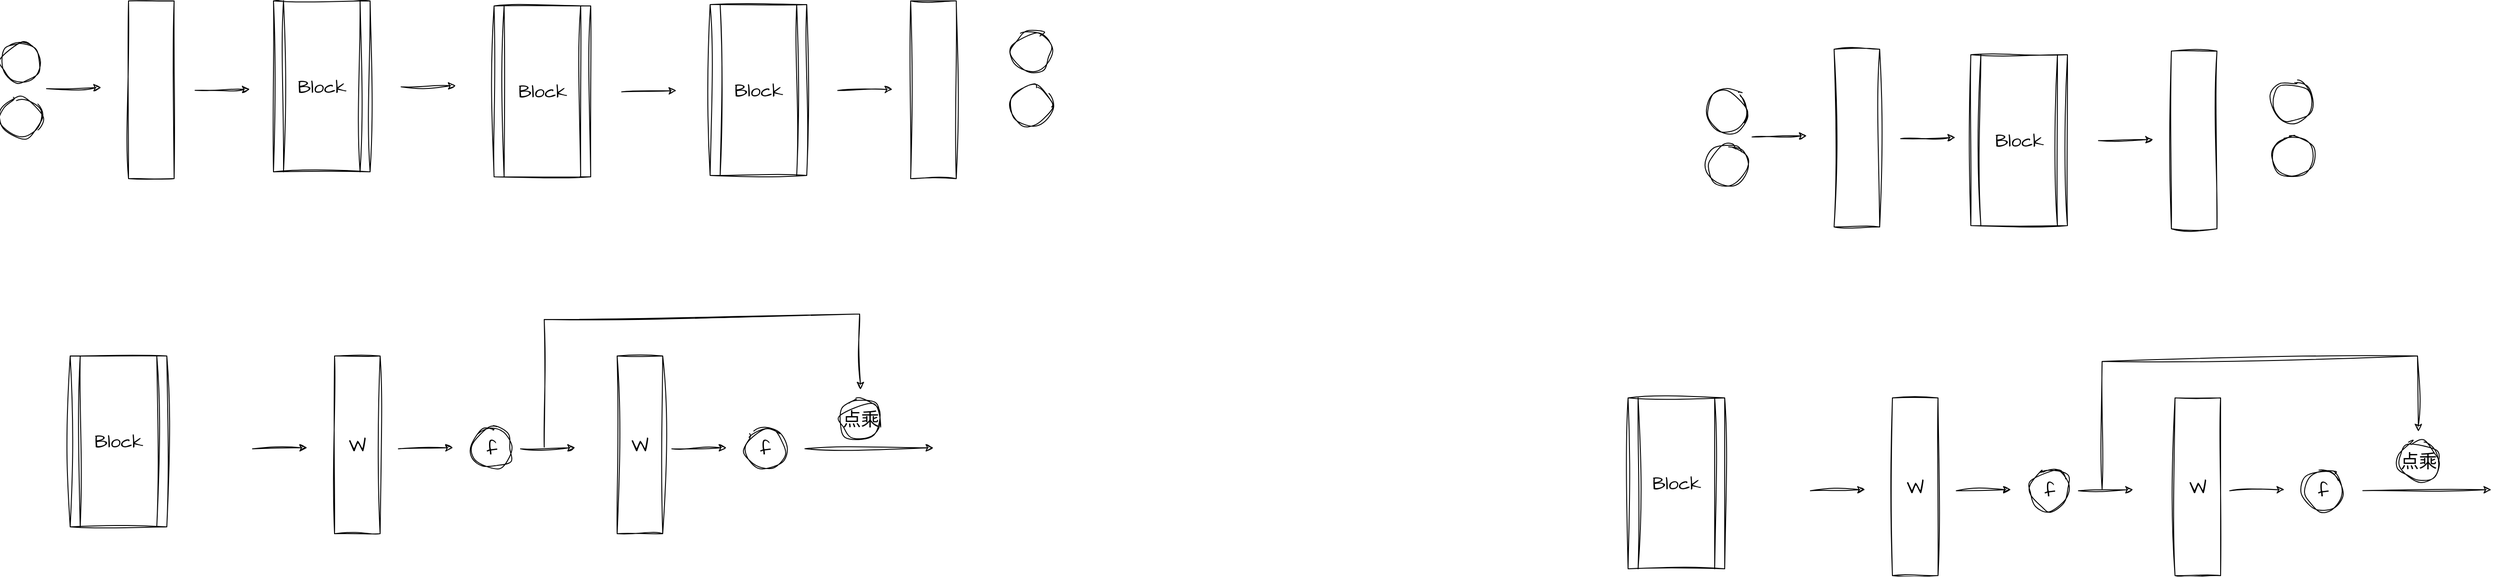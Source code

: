 <mxfile version="21.6.5" type="github">
  <diagram name="第 1 页" id="99LrgCuY8dMpkUbfyUKW">
    <mxGraphModel dx="2413" dy="938" grid="0" gridSize="10" guides="1" tooltips="1" connect="1" arrows="1" fold="1" page="1" pageScale="1" pageWidth="827" pageHeight="1169" math="1" shadow="0">
      <root>
        <mxCell id="0" />
        <mxCell id="1" parent="0" />
        <mxCell id="BA_Z5eX-vC3Ro55MNIHe-1" value="" style="rounded=0;whiteSpace=wrap;html=1;sketch=1;curveFitting=1;jiggle=2;" vertex="1" parent="1">
          <mxGeometry x="-372" y="456" width="50" height="195" as="geometry" />
        </mxCell>
        <mxCell id="BA_Z5eX-vC3Ro55MNIHe-2" value="" style="ellipse;whiteSpace=wrap;html=1;aspect=fixed;sketch=1;curveFitting=1;jiggle=2;" vertex="1" parent="1">
          <mxGeometry x="-512" y="501" width="45" height="45" as="geometry" />
        </mxCell>
        <mxCell id="BA_Z5eX-vC3Ro55MNIHe-3" value="" style="ellipse;whiteSpace=wrap;html=1;aspect=fixed;sketch=1;curveFitting=1;jiggle=2;" vertex="1" parent="1">
          <mxGeometry x="-512" y="561" width="45" height="45" as="geometry" />
        </mxCell>
        <mxCell id="BA_Z5eX-vC3Ro55MNIHe-4" value="" style="endArrow=classic;html=1;rounded=0;sketch=1;hachureGap=4;jiggle=2;curveFitting=1;fontFamily=Architects Daughter;fontSource=https%3A%2F%2Ffonts.googleapis.com%2Fcss%3Ffamily%3DArchitects%2BDaughter;fontSize=16;" edge="1" parent="1">
          <mxGeometry width="50" height="50" relative="1" as="geometry">
            <mxPoint x="-462" y="552.25" as="sourcePoint" />
            <mxPoint x="-402" y="551" as="targetPoint" />
          </mxGeometry>
        </mxCell>
        <mxCell id="BA_Z5eX-vC3Ro55MNIHe-6" value="Block" style="shape=process;whiteSpace=wrap;html=1;backgroundOutline=1;sketch=1;hachureGap=4;jiggle=2;curveFitting=1;fontFamily=Architects Daughter;fontSource=https%3A%2F%2Ffonts.googleapis.com%2Fcss%3Ffamily%3DArchitects%2BDaughter;fontSize=20;" vertex="1" parent="1">
          <mxGeometry x="266" y="460" width="106" height="187.5" as="geometry" />
        </mxCell>
        <mxCell id="BA_Z5eX-vC3Ro55MNIHe-7" value="" style="rounded=0;whiteSpace=wrap;html=1;sketch=1;curveFitting=1;jiggle=2;" vertex="1" parent="1">
          <mxGeometry x="486" y="456" width="50" height="195" as="geometry" />
        </mxCell>
        <mxCell id="BA_Z5eX-vC3Ro55MNIHe-9" value="" style="endArrow=classic;html=1;rounded=0;sketch=1;hachureGap=4;jiggle=2;curveFitting=1;fontFamily=Architects Daughter;fontSource=https%3A%2F%2Ffonts.googleapis.com%2Fcss%3Ffamily%3DArchitects%2BDaughter;fontSize=16;" edge="1" parent="1">
          <mxGeometry width="50" height="50" relative="1" as="geometry">
            <mxPoint x="-299" y="554.13" as="sourcePoint" />
            <mxPoint x="-239" y="552.88" as="targetPoint" />
          </mxGeometry>
        </mxCell>
        <mxCell id="BA_Z5eX-vC3Ro55MNIHe-10" value="" style="endArrow=classic;html=1;rounded=0;sketch=1;hachureGap=4;jiggle=2;curveFitting=1;fontFamily=Architects Daughter;fontSource=https%3A%2F%2Ffonts.googleapis.com%2Fcss%3Ffamily%3DArchitects%2BDaughter;fontSize=16;" edge="1" parent="1">
          <mxGeometry width="50" height="50" relative="1" as="geometry">
            <mxPoint x="406" y="554.25" as="sourcePoint" />
            <mxPoint x="466" y="553" as="targetPoint" />
          </mxGeometry>
        </mxCell>
        <mxCell id="BA_Z5eX-vC3Ro55MNIHe-11" value="" style="ellipse;whiteSpace=wrap;html=1;aspect=fixed;sketch=1;curveFitting=1;jiggle=2;" vertex="1" parent="1">
          <mxGeometry x="596" y="489" width="45" height="45" as="geometry" />
        </mxCell>
        <mxCell id="BA_Z5eX-vC3Ro55MNIHe-12" value="" style="ellipse;whiteSpace=wrap;html=1;aspect=fixed;sketch=1;curveFitting=1;jiggle=2;" vertex="1" parent="1">
          <mxGeometry x="596" y="549" width="45" height="45" as="geometry" />
        </mxCell>
        <mxCell id="BA_Z5eX-vC3Ro55MNIHe-13" value="Block" style="shape=process;whiteSpace=wrap;html=1;backgroundOutline=1;sketch=1;hachureGap=4;jiggle=2;curveFitting=1;fontFamily=Architects Daughter;fontSource=https%3A%2F%2Ffonts.googleapis.com%2Fcss%3Ffamily%3DArchitects%2BDaughter;fontSize=20;" vertex="1" parent="1">
          <mxGeometry x="-436" y="845.5" width="106" height="187.5" as="geometry" />
        </mxCell>
        <mxCell id="BA_Z5eX-vC3Ro55MNIHe-14" value="&lt;font face=&quot;Architects Daughter&quot;&gt;&lt;span style=&quot;font-size: 20px;&quot;&gt;W&lt;br&gt;&lt;/span&gt;&lt;/font&gt;" style="rounded=0;whiteSpace=wrap;html=1;sketch=1;curveFitting=1;jiggle=2;" vertex="1" parent="1">
          <mxGeometry x="-146" y="845.5" width="50" height="195" as="geometry" />
        </mxCell>
        <mxCell id="BA_Z5eX-vC3Ro55MNIHe-15" value="" style="endArrow=classic;html=1;rounded=0;sketch=1;hachureGap=4;jiggle=2;curveFitting=1;fontFamily=Architects Daughter;fontSource=https%3A%2F%2Ffonts.googleapis.com%2Fcss%3Ffamily%3DArchitects%2BDaughter;fontSize=16;" edge="1" parent="1">
          <mxGeometry width="50" height="50" relative="1" as="geometry">
            <mxPoint x="-236" y="947.37" as="sourcePoint" />
            <mxPoint x="-176" y="946.12" as="targetPoint" />
          </mxGeometry>
        </mxCell>
        <mxCell id="BA_Z5eX-vC3Ro55MNIHe-16" value="" style="endArrow=classic;html=1;rounded=0;sketch=1;hachureGap=4;jiggle=2;curveFitting=1;fontFamily=Architects Daughter;fontSource=https%3A%2F%2Ffonts.googleapis.com%2Fcss%3Ffamily%3DArchitects%2BDaughter;fontSize=16;" edge="1" parent="1">
          <mxGeometry width="50" height="50" relative="1" as="geometry">
            <mxPoint x="58" y="947.37" as="sourcePoint" />
            <mxPoint x="118" y="946.12" as="targetPoint" />
          </mxGeometry>
        </mxCell>
        <mxCell id="BA_Z5eX-vC3Ro55MNIHe-18" value="&lt;font style=&quot;font-size: 20px;&quot; data-font-src=&quot;https://fonts.googleapis.com/css?family=Architects+Daughter&quot; face=&quot;Architects Daughter&quot;&gt;W&lt;/font&gt;" style="rounded=0;whiteSpace=wrap;html=1;sketch=1;curveFitting=1;jiggle=2;" vertex="1" parent="1">
          <mxGeometry x="164" y="845.5" width="50" height="195" as="geometry" />
        </mxCell>
        <mxCell id="BA_Z5eX-vC3Ro55MNIHe-19" value="&lt;font style=&quot;font-size: 20px;&quot; data-font-src=&quot;https://fonts.googleapis.com/css?family=Architects+Daughter&quot; face=&quot;Architects Daughter&quot;&gt;f&lt;/font&gt;" style="ellipse;whiteSpace=wrap;html=1;aspect=fixed;sketch=1;curveFitting=1;jiggle=2;" vertex="1" parent="1">
          <mxGeometry x="4" y="924.25" width="45" height="45" as="geometry" />
        </mxCell>
        <mxCell id="BA_Z5eX-vC3Ro55MNIHe-20" value="" style="endArrow=classic;html=1;rounded=0;sketch=1;hachureGap=4;jiggle=2;curveFitting=1;fontFamily=Architects Daughter;fontSource=https%3A%2F%2Ffonts.googleapis.com%2Fcss%3Ffamily%3DArchitects%2BDaughter;fontSize=16;" edge="1" parent="1">
          <mxGeometry width="50" height="50" relative="1" as="geometry">
            <mxPoint x="-76" y="947.37" as="sourcePoint" />
            <mxPoint x="-16" y="946.12" as="targetPoint" />
          </mxGeometry>
        </mxCell>
        <mxCell id="BA_Z5eX-vC3Ro55MNIHe-21" value="&lt;font style=&quot;font-size: 20px;&quot; data-font-src=&quot;https://fonts.googleapis.com/css?family=Architects+Daughter&quot; face=&quot;Architects Daughter&quot;&gt;f&lt;/font&gt;" style="ellipse;whiteSpace=wrap;html=1;aspect=fixed;sketch=1;curveFitting=1;jiggle=2;" vertex="1" parent="1">
          <mxGeometry x="304" y="924.25" width="45" height="45" as="geometry" />
        </mxCell>
        <mxCell id="BA_Z5eX-vC3Ro55MNIHe-22" value="" style="endArrow=classic;html=1;rounded=0;sketch=1;hachureGap=4;jiggle=2;curveFitting=1;fontFamily=Architects Daughter;fontSource=https%3A%2F%2Ffonts.googleapis.com%2Fcss%3Ffamily%3DArchitects%2BDaughter;fontSize=16;" edge="1" parent="1">
          <mxGeometry width="50" height="50" relative="1" as="geometry">
            <mxPoint x="224" y="947.37" as="sourcePoint" />
            <mxPoint x="284" y="946.12" as="targetPoint" />
          </mxGeometry>
        </mxCell>
        <mxCell id="BA_Z5eX-vC3Ro55MNIHe-23" value="" style="endArrow=classic;html=1;rounded=0;sketch=1;hachureGap=4;jiggle=2;curveFitting=1;fontFamily=Architects Daughter;fontSource=https%3A%2F%2Ffonts.googleapis.com%2Fcss%3Ffamily%3DArchitects%2BDaughter;fontSize=16;" edge="1" parent="1">
          <mxGeometry width="50" height="50" relative="1" as="geometry">
            <mxPoint x="84" y="945.5" as="sourcePoint" />
            <mxPoint x="431" y="882.5" as="targetPoint" />
            <Array as="points">
              <mxPoint x="84" y="805.5" />
              <mxPoint x="430" y="799.5" />
            </Array>
          </mxGeometry>
        </mxCell>
        <mxCell id="BA_Z5eX-vC3Ro55MNIHe-31" value="&lt;font face=&quot;Architects Daughter&quot;&gt;&lt;span style=&quot;font-size: 20px;&quot;&gt;点乘&lt;br&gt;&lt;/span&gt;&lt;/font&gt;" style="ellipse;whiteSpace=wrap;html=1;aspect=fixed;sketch=1;curveFitting=1;jiggle=2;" vertex="1" parent="1">
          <mxGeometry x="409" y="892.5" width="45" height="45" as="geometry" />
        </mxCell>
        <mxCell id="BA_Z5eX-vC3Ro55MNIHe-25" value="" style="endArrow=classic;html=1;rounded=0;sketch=1;hachureGap=4;jiggle=2;curveFitting=1;fontFamily=Architects Daughter;fontSource=https%3A%2F%2Ffonts.googleapis.com%2Fcss%3Ffamily%3DArchitects%2BDaughter;fontSize=16;" edge="1" parent="1">
          <mxGeometry width="50" height="50" relative="1" as="geometry">
            <mxPoint x="370" y="947.25" as="sourcePoint" />
            <mxPoint x="511" y="946.25" as="targetPoint" />
          </mxGeometry>
        </mxCell>
        <mxCell id="BA_Z5eX-vC3Ro55MNIHe-33" value="Block" style="shape=process;whiteSpace=wrap;html=1;backgroundOutline=1;sketch=1;hachureGap=4;jiggle=2;curveFitting=1;fontFamily=Architects Daughter;fontSource=https%3A%2F%2Ffonts.googleapis.com%2Fcss%3Ffamily%3DArchitects%2BDaughter;fontSize=20;" vertex="1" parent="1">
          <mxGeometry x="1273" y="891.5" width="106" height="187.5" as="geometry" />
        </mxCell>
        <mxCell id="BA_Z5eX-vC3Ro55MNIHe-34" value="&lt;font face=&quot;Architects Daughter&quot;&gt;&lt;span style=&quot;font-size: 20px;&quot;&gt;W&lt;br&gt;&lt;/span&gt;&lt;/font&gt;" style="rounded=0;whiteSpace=wrap;html=1;sketch=1;curveFitting=1;jiggle=2;" vertex="1" parent="1">
          <mxGeometry x="1563" y="891.5" width="50" height="195" as="geometry" />
        </mxCell>
        <mxCell id="BA_Z5eX-vC3Ro55MNIHe-35" value="" style="endArrow=classic;html=1;rounded=0;sketch=1;hachureGap=4;jiggle=2;curveFitting=1;fontFamily=Architects Daughter;fontSource=https%3A%2F%2Ffonts.googleapis.com%2Fcss%3Ffamily%3DArchitects%2BDaughter;fontSize=16;" edge="1" parent="1">
          <mxGeometry width="50" height="50" relative="1" as="geometry">
            <mxPoint x="1473" y="993.37" as="sourcePoint" />
            <mxPoint x="1533" y="992.12" as="targetPoint" />
          </mxGeometry>
        </mxCell>
        <mxCell id="BA_Z5eX-vC3Ro55MNIHe-36" value="" style="endArrow=classic;html=1;rounded=0;sketch=1;hachureGap=4;jiggle=2;curveFitting=1;fontFamily=Architects Daughter;fontSource=https%3A%2F%2Ffonts.googleapis.com%2Fcss%3Ffamily%3DArchitects%2BDaughter;fontSize=16;" edge="1" parent="1">
          <mxGeometry width="50" height="50" relative="1" as="geometry">
            <mxPoint x="1767" y="993.37" as="sourcePoint" />
            <mxPoint x="1827" y="992.12" as="targetPoint" />
          </mxGeometry>
        </mxCell>
        <mxCell id="BA_Z5eX-vC3Ro55MNIHe-37" value="&lt;font style=&quot;font-size: 20px;&quot; data-font-src=&quot;https://fonts.googleapis.com/css?family=Architects+Daughter&quot; face=&quot;Architects Daughter&quot;&gt;W&lt;/font&gt;" style="rounded=0;whiteSpace=wrap;html=1;sketch=1;curveFitting=1;jiggle=2;" vertex="1" parent="1">
          <mxGeometry x="1873" y="891.5" width="50" height="195" as="geometry" />
        </mxCell>
        <mxCell id="BA_Z5eX-vC3Ro55MNIHe-38" value="&lt;font style=&quot;font-size: 20px;&quot; data-font-src=&quot;https://fonts.googleapis.com/css?family=Architects+Daughter&quot; face=&quot;Architects Daughter&quot;&gt;f&lt;/font&gt;" style="ellipse;whiteSpace=wrap;html=1;aspect=fixed;sketch=1;curveFitting=1;jiggle=2;" vertex="1" parent="1">
          <mxGeometry x="1713" y="970.25" width="45" height="45" as="geometry" />
        </mxCell>
        <mxCell id="BA_Z5eX-vC3Ro55MNIHe-39" value="" style="endArrow=classic;html=1;rounded=0;sketch=1;hachureGap=4;jiggle=2;curveFitting=1;fontFamily=Architects Daughter;fontSource=https%3A%2F%2Ffonts.googleapis.com%2Fcss%3Ffamily%3DArchitects%2BDaughter;fontSize=16;" edge="1" parent="1">
          <mxGeometry width="50" height="50" relative="1" as="geometry">
            <mxPoint x="1633" y="993.37" as="sourcePoint" />
            <mxPoint x="1693" y="992.12" as="targetPoint" />
          </mxGeometry>
        </mxCell>
        <mxCell id="BA_Z5eX-vC3Ro55MNIHe-40" value="&lt;font style=&quot;font-size: 20px;&quot; data-font-src=&quot;https://fonts.googleapis.com/css?family=Architects+Daughter&quot; face=&quot;Architects Daughter&quot;&gt;f&lt;/font&gt;" style="ellipse;whiteSpace=wrap;html=1;aspect=fixed;sketch=1;curveFitting=1;jiggle=2;" vertex="1" parent="1">
          <mxGeometry x="2013" y="970.25" width="45" height="45" as="geometry" />
        </mxCell>
        <mxCell id="BA_Z5eX-vC3Ro55MNIHe-41" value="" style="endArrow=classic;html=1;rounded=0;sketch=1;hachureGap=4;jiggle=2;curveFitting=1;fontFamily=Architects Daughter;fontSource=https%3A%2F%2Ffonts.googleapis.com%2Fcss%3Ffamily%3DArchitects%2BDaughter;fontSize=16;" edge="1" parent="1">
          <mxGeometry width="50" height="50" relative="1" as="geometry">
            <mxPoint x="1933" y="993.37" as="sourcePoint" />
            <mxPoint x="1993" y="992.12" as="targetPoint" />
          </mxGeometry>
        </mxCell>
        <mxCell id="BA_Z5eX-vC3Ro55MNIHe-42" value="" style="endArrow=classic;html=1;rounded=0;sketch=1;hachureGap=4;jiggle=2;curveFitting=1;fontFamily=Architects Daughter;fontSource=https%3A%2F%2Ffonts.googleapis.com%2Fcss%3Ffamily%3DArchitects%2BDaughter;fontSize=16;" edge="1" parent="1">
          <mxGeometry width="50" height="50" relative="1" as="geometry">
            <mxPoint x="1793" y="991.5" as="sourcePoint" />
            <mxPoint x="2140" y="928.5" as="targetPoint" />
            <Array as="points">
              <mxPoint x="1793" y="851.5" />
              <mxPoint x="2139" y="845.5" />
            </Array>
          </mxGeometry>
        </mxCell>
        <mxCell id="BA_Z5eX-vC3Ro55MNIHe-43" value="&lt;font face=&quot;Architects Daughter&quot;&gt;&lt;span style=&quot;font-size: 20px;&quot;&gt;点乘&lt;br&gt;&lt;/span&gt;&lt;/font&gt;" style="ellipse;whiteSpace=wrap;html=1;aspect=fixed;sketch=1;curveFitting=1;jiggle=2;" vertex="1" parent="1">
          <mxGeometry x="2118" y="938.5" width="45" height="45" as="geometry" />
        </mxCell>
        <mxCell id="BA_Z5eX-vC3Ro55MNIHe-44" value="" style="endArrow=classic;html=1;rounded=0;sketch=1;hachureGap=4;jiggle=2;curveFitting=1;fontFamily=Architects Daughter;fontSource=https%3A%2F%2Ffonts.googleapis.com%2Fcss%3Ffamily%3DArchitects%2BDaughter;fontSize=16;" edge="1" parent="1">
          <mxGeometry width="50" height="50" relative="1" as="geometry">
            <mxPoint x="2079" y="993.25" as="sourcePoint" />
            <mxPoint x="2220" y="992.25" as="targetPoint" />
          </mxGeometry>
        </mxCell>
        <mxCell id="BA_Z5eX-vC3Ro55MNIHe-45" value="" style="rounded=0;whiteSpace=wrap;html=1;sketch=1;curveFitting=1;jiggle=2;" vertex="1" parent="1">
          <mxGeometry x="1499" y="509" width="50" height="195" as="geometry" />
        </mxCell>
        <mxCell id="BA_Z5eX-vC3Ro55MNIHe-46" value="" style="ellipse;whiteSpace=wrap;html=1;aspect=fixed;sketch=1;curveFitting=1;jiggle=2;" vertex="1" parent="1">
          <mxGeometry x="1359" y="554" width="45" height="45" as="geometry" />
        </mxCell>
        <mxCell id="BA_Z5eX-vC3Ro55MNIHe-47" value="" style="ellipse;whiteSpace=wrap;html=1;aspect=fixed;sketch=1;curveFitting=1;jiggle=2;" vertex="1" parent="1">
          <mxGeometry x="1359" y="614" width="45" height="45" as="geometry" />
        </mxCell>
        <mxCell id="BA_Z5eX-vC3Ro55MNIHe-48" value="" style="endArrow=classic;html=1;rounded=0;sketch=1;hachureGap=4;jiggle=2;curveFitting=1;fontFamily=Architects Daughter;fontSource=https%3A%2F%2Ffonts.googleapis.com%2Fcss%3Ffamily%3DArchitects%2BDaughter;fontSize=16;" edge="1" parent="1">
          <mxGeometry width="50" height="50" relative="1" as="geometry">
            <mxPoint x="1409" y="605.25" as="sourcePoint" />
            <mxPoint x="1469" y="604" as="targetPoint" />
          </mxGeometry>
        </mxCell>
        <mxCell id="BA_Z5eX-vC3Ro55MNIHe-49" value="Block" style="shape=process;whiteSpace=wrap;html=1;backgroundOutline=1;sketch=1;hachureGap=4;jiggle=2;curveFitting=1;fontFamily=Architects Daughter;fontSource=https%3A%2F%2Ffonts.googleapis.com%2Fcss%3Ffamily%3DArchitects%2BDaughter;fontSize=20;" vertex="1" parent="1">
          <mxGeometry x="1649" y="515" width="106" height="187.5" as="geometry" />
        </mxCell>
        <mxCell id="BA_Z5eX-vC3Ro55MNIHe-50" value="" style="rounded=0;whiteSpace=wrap;html=1;sketch=1;curveFitting=1;jiggle=2;" vertex="1" parent="1">
          <mxGeometry x="1869" y="511" width="50" height="195" as="geometry" />
        </mxCell>
        <mxCell id="BA_Z5eX-vC3Ro55MNIHe-51" value="" style="endArrow=classic;html=1;rounded=0;sketch=1;hachureGap=4;jiggle=2;curveFitting=1;fontFamily=Architects Daughter;fontSource=https%3A%2F%2Ffonts.googleapis.com%2Fcss%3Ffamily%3DArchitects%2BDaughter;fontSize=16;" edge="1" parent="1">
          <mxGeometry width="50" height="50" relative="1" as="geometry">
            <mxPoint x="1572" y="607.13" as="sourcePoint" />
            <mxPoint x="1632" y="605.88" as="targetPoint" />
          </mxGeometry>
        </mxCell>
        <mxCell id="BA_Z5eX-vC3Ro55MNIHe-52" value="" style="endArrow=classic;html=1;rounded=0;sketch=1;hachureGap=4;jiggle=2;curveFitting=1;fontFamily=Architects Daughter;fontSource=https%3A%2F%2Ffonts.googleapis.com%2Fcss%3Ffamily%3DArchitects%2BDaughter;fontSize=16;" edge="1" parent="1">
          <mxGeometry width="50" height="50" relative="1" as="geometry">
            <mxPoint x="1789" y="609.25" as="sourcePoint" />
            <mxPoint x="1849" y="608" as="targetPoint" />
          </mxGeometry>
        </mxCell>
        <mxCell id="BA_Z5eX-vC3Ro55MNIHe-53" value="" style="ellipse;whiteSpace=wrap;html=1;aspect=fixed;sketch=1;curveFitting=1;jiggle=2;" vertex="1" parent="1">
          <mxGeometry x="1979" y="544" width="45" height="45" as="geometry" />
        </mxCell>
        <mxCell id="BA_Z5eX-vC3Ro55MNIHe-54" value="" style="ellipse;whiteSpace=wrap;html=1;aspect=fixed;sketch=1;curveFitting=1;jiggle=2;" vertex="1" parent="1">
          <mxGeometry x="1979" y="604" width="45" height="45" as="geometry" />
        </mxCell>
        <mxCell id="BA_Z5eX-vC3Ro55MNIHe-55" value="Block" style="shape=process;whiteSpace=wrap;html=1;backgroundOutline=1;sketch=1;hachureGap=4;jiggle=2;curveFitting=1;fontFamily=Architects Daughter;fontSource=https%3A%2F%2Ffonts.googleapis.com%2Fcss%3Ffamily%3DArchitects%2BDaughter;fontSize=20;" vertex="1" parent="1">
          <mxGeometry x="-213" y="456" width="106" height="187.5" as="geometry" />
        </mxCell>
        <mxCell id="BA_Z5eX-vC3Ro55MNIHe-56" value="" style="endArrow=classic;html=1;rounded=0;sketch=1;hachureGap=4;jiggle=2;curveFitting=1;fontFamily=Architects Daughter;fontSource=https%3A%2F%2Ffonts.googleapis.com%2Fcss%3Ffamily%3DArchitects%2BDaughter;fontSize=16;" edge="1" parent="1">
          <mxGeometry width="50" height="50" relative="1" as="geometry">
            <mxPoint x="-73" y="550.25" as="sourcePoint" />
            <mxPoint x="-13" y="549" as="targetPoint" />
          </mxGeometry>
        </mxCell>
        <mxCell id="BA_Z5eX-vC3Ro55MNIHe-57" value="Block" style="shape=process;whiteSpace=wrap;html=1;backgroundOutline=1;sketch=1;hachureGap=4;jiggle=2;curveFitting=1;fontFamily=Architects Daughter;fontSource=https%3A%2F%2Ffonts.googleapis.com%2Fcss%3Ffamily%3DArchitects%2BDaughter;fontSize=20;" vertex="1" parent="1">
          <mxGeometry x="29" y="461.5" width="106" height="187.5" as="geometry" />
        </mxCell>
        <mxCell id="BA_Z5eX-vC3Ro55MNIHe-58" value="" style="endArrow=classic;html=1;rounded=0;sketch=1;hachureGap=4;jiggle=2;curveFitting=1;fontFamily=Architects Daughter;fontSource=https%3A%2F%2Ffonts.googleapis.com%2Fcss%3Ffamily%3DArchitects%2BDaughter;fontSize=16;" edge="1" parent="1">
          <mxGeometry width="50" height="50" relative="1" as="geometry">
            <mxPoint x="169" y="555.75" as="sourcePoint" />
            <mxPoint x="229" y="554.5" as="targetPoint" />
          </mxGeometry>
        </mxCell>
      </root>
    </mxGraphModel>
  </diagram>
</mxfile>
